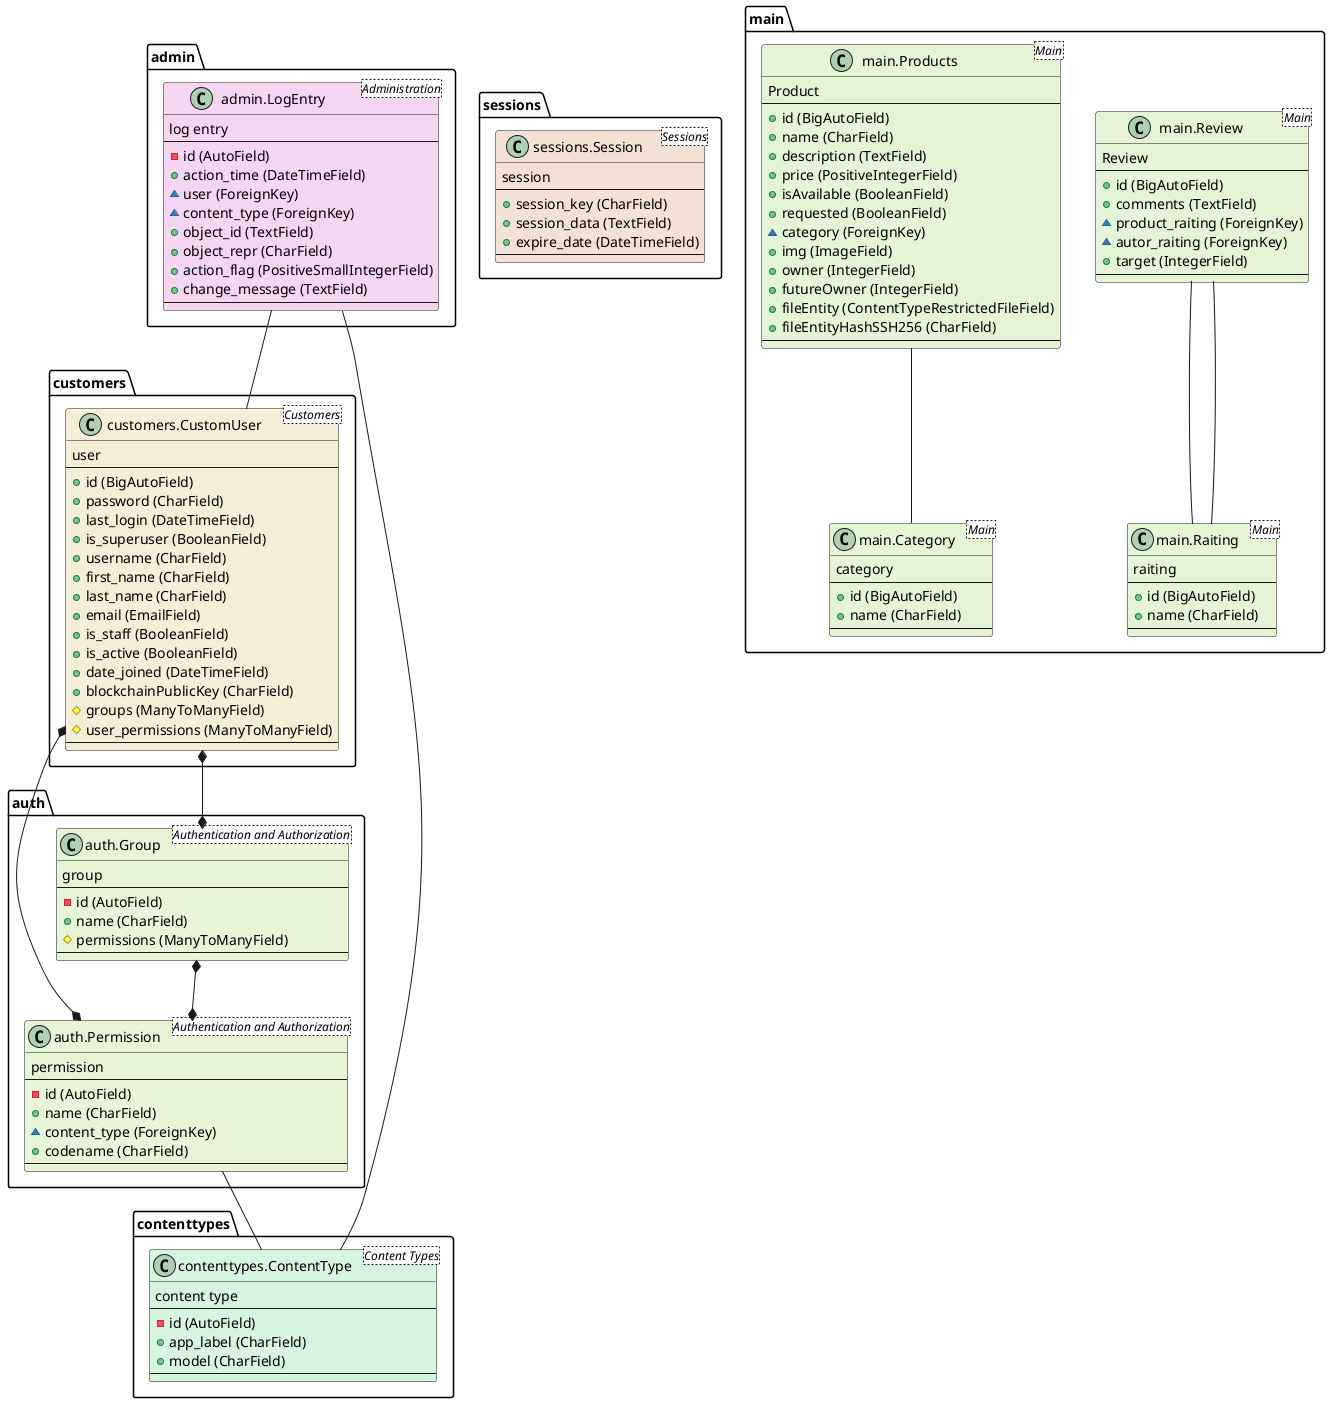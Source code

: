 @startuml 
class "admin.LogEntry <Administration>" as admin.LogEntry #f4d6f1 {
    log entry
    --
    - id (AutoField)
    + action_time (DateTimeField)
    ~ user (ForeignKey)
    ~ content_type (ForeignKey)
    + object_id (TextField)
    + object_repr (CharField)
    + action_flag (PositiveSmallIntegerField)
    + change_message (TextField)
    --
}
admin.LogEntry -- customers.CustomUser
admin.LogEntry -- contenttypes.ContentType


class "auth.Permission <Authentication and Authorization>" as auth.Permission #e8f4d6 {
    permission
    --
    - id (AutoField)
    + name (CharField)
    ~ content_type (ForeignKey)
    + codename (CharField)
    --
}
auth.Permission -- contenttypes.ContentType


class "auth.Group <Authentication and Authorization>" as auth.Group #e8f4d6 {
    group
    --
    - id (AutoField)
    + name (CharField)
    # permissions (ManyToManyField)
    --
}
auth.Group *--* auth.Permission


class "contenttypes.ContentType <Content Types>" as contenttypes.ContentType #d6f4de {
    content type
    --
    - id (AutoField)
    + app_label (CharField)
    + model (CharField)
    --
}


class "sessions.Session <Sessions>" as sessions.Session #f4e1d6 {
    session
    --
    + session_key (CharField)
    + session_data (TextField)
    + expire_date (DateTimeField)
    --
}


class "main.Category <Main>" as main.Category #e6f4d6 {
    category
    --
    + id (BigAutoField)
    + name (CharField)
    --
}


class "main.Raiting <Main>" as main.Raiting #e6f4d6 {
    raiting
    --
    + id (BigAutoField)
    + name (CharField)
    --
}


class "main.Review <Main>" as main.Review #e6f4d6 {
    Review
    --
    + id (BigAutoField)
    + comments (TextField)
    ~ product_raiting (ForeignKey)
    ~ autor_raiting (ForeignKey)
    + target (IntegerField)
    --
}
main.Review -- main.Raiting
main.Review -- main.Raiting


class "main.Products <Main>" as main.Products #e6f4d6 {
    Product
    --
    + id (BigAutoField)
    + name (CharField)
    + description (TextField)
    + price (PositiveIntegerField)
    + isAvailable (BooleanField)
    + requested (BooleanField)
    ~ category (ForeignKey)
    + img (ImageField)
    + owner (IntegerField)
    + futureOwner (IntegerField)
    + fileEntity (ContentTypeRestrictedFileField)
    + fileEntityHashSSH256 (CharField)
    --
}
main.Products -- main.Category


class "customers.CustomUser <Customers>" as customers.CustomUser #f4eed6 {
    user
    --
    + id (BigAutoField)
    + password (CharField)
    + last_login (DateTimeField)
    + is_superuser (BooleanField)
    + username (CharField)
    + first_name (CharField)
    + last_name (CharField)
    + email (EmailField)
    + is_staff (BooleanField)
    + is_active (BooleanField)
    + date_joined (DateTimeField)
    + blockchainPublicKey (CharField)
    # groups (ManyToManyField)
    # user_permissions (ManyToManyField)
    --
}
customers.CustomUser *--* auth.Group
customers.CustomUser *--* auth.Permission


@enduml
